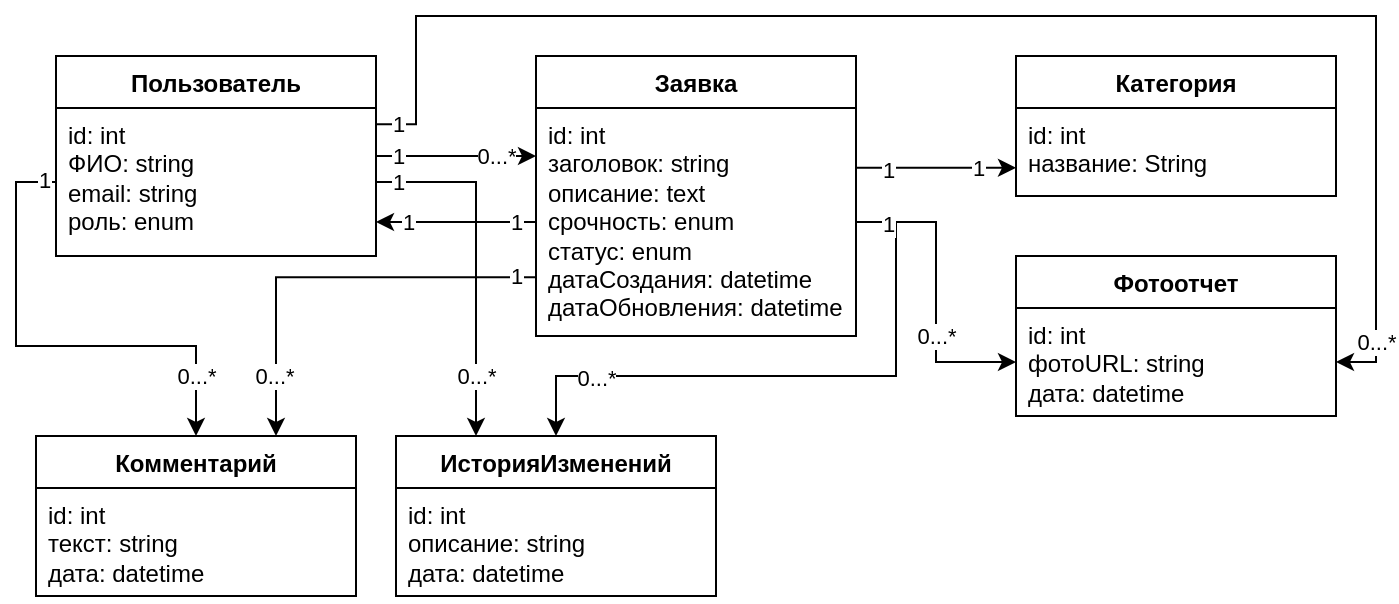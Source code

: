 <mxfile version="26.2.13">
  <diagram name="Страница — 1" id="A_yCoXrLZeD3sIRPQnrd">
    <mxGraphModel dx="720" dy="397" grid="1" gridSize="10" guides="1" tooltips="1" connect="1" arrows="1" fold="1" page="1" pageScale="1" pageWidth="827" pageHeight="1169" math="0" shadow="0">
      <root>
        <mxCell id="0" />
        <mxCell id="1" parent="0" />
        <mxCell id="D8TYEXM2uY8Epjha6PhA-8" value="" style="edgeStyle=orthogonalEdgeStyle;rounded=0;orthogonalLoop=1;jettySize=auto;html=1;" edge="1" parent="1" source="D8TYEXM2uY8Epjha6PhA-1" target="D8TYEXM2uY8Epjha6PhA-6">
          <mxGeometry relative="1" as="geometry">
            <Array as="points">
              <mxPoint x="240" y="210" />
              <mxPoint x="240" y="210" />
            </Array>
          </mxGeometry>
        </mxCell>
        <mxCell id="D8TYEXM2uY8Epjha6PhA-9" value="1" style="edgeLabel;html=1;align=center;verticalAlign=middle;resizable=0;points=[];" vertex="1" connectable="0" parent="D8TYEXM2uY8Epjha6PhA-8">
          <mxGeometry x="-0.888" relative="1" as="geometry">
            <mxPoint x="6" as="offset" />
          </mxGeometry>
        </mxCell>
        <mxCell id="D8TYEXM2uY8Epjha6PhA-10" value="0...*" style="edgeLabel;html=1;align=center;verticalAlign=middle;resizable=0;points=[];" vertex="1" connectable="0" parent="D8TYEXM2uY8Epjha6PhA-8">
          <mxGeometry x="0.674" relative="1" as="geometry">
            <mxPoint x="-7" as="offset" />
          </mxGeometry>
        </mxCell>
        <mxCell id="D8TYEXM2uY8Epjha6PhA-1" value="Пользователь" style="swimlane;fontStyle=1;align=center;verticalAlign=top;childLayout=stackLayout;horizontal=1;startSize=26;horizontalStack=0;resizeParent=1;resizeParentMax=0;resizeLast=0;collapsible=1;marginBottom=0;whiteSpace=wrap;html=1;" vertex="1" parent="1">
          <mxGeometry x="40" y="160" width="160" height="100" as="geometry" />
        </mxCell>
        <mxCell id="D8TYEXM2uY8Epjha6PhA-2" value="id: int&lt;div&gt;ФИО: string&lt;/div&gt;&lt;div&gt;email: string&lt;/div&gt;&lt;div&gt;роль: enum&lt;/div&gt;" style="text;strokeColor=none;fillColor=none;align=left;verticalAlign=top;spacingLeft=4;spacingRight=4;overflow=hidden;rotatable=0;points=[[0,0.5],[1,0.5]];portConstraint=eastwest;whiteSpace=wrap;html=1;" vertex="1" parent="D8TYEXM2uY8Epjha6PhA-1">
          <mxGeometry y="26" width="160" height="74" as="geometry" />
        </mxCell>
        <mxCell id="D8TYEXM2uY8Epjha6PhA-17" value="" style="edgeStyle=orthogonalEdgeStyle;rounded=0;orthogonalLoop=1;jettySize=auto;html=1;exitX=1;exitY=0.262;exitDx=0;exitDy=0;exitPerimeter=0;" edge="1" parent="1" source="D8TYEXM2uY8Epjha6PhA-7" target="D8TYEXM2uY8Epjha6PhA-15">
          <mxGeometry relative="1" as="geometry">
            <Array as="points">
              <mxPoint x="500" y="216" />
              <mxPoint x="500" y="216" />
            </Array>
          </mxGeometry>
        </mxCell>
        <mxCell id="D8TYEXM2uY8Epjha6PhA-18" value="1" style="edgeLabel;html=1;align=center;verticalAlign=middle;resizable=0;points=[];" vertex="1" connectable="0" parent="D8TYEXM2uY8Epjha6PhA-17">
          <mxGeometry x="-0.805" y="-1" relative="1" as="geometry">
            <mxPoint x="8" as="offset" />
          </mxGeometry>
        </mxCell>
        <mxCell id="D8TYEXM2uY8Epjha6PhA-52" value="1" style="edgeLabel;html=1;align=center;verticalAlign=middle;resizable=0;points=[];" vertex="1" connectable="0" parent="D8TYEXM2uY8Epjha6PhA-17">
          <mxGeometry x="0.622" relative="1" as="geometry">
            <mxPoint x="-4" as="offset" />
          </mxGeometry>
        </mxCell>
        <mxCell id="D8TYEXM2uY8Epjha6PhA-6" value="Заявка" style="swimlane;fontStyle=1;align=center;verticalAlign=top;childLayout=stackLayout;horizontal=1;startSize=26;horizontalStack=0;resizeParent=1;resizeParentMax=0;resizeLast=0;collapsible=1;marginBottom=0;whiteSpace=wrap;html=1;" vertex="1" parent="1">
          <mxGeometry x="280" y="160" width="160" height="140" as="geometry" />
        </mxCell>
        <mxCell id="D8TYEXM2uY8Epjha6PhA-15" value="Категория" style="swimlane;fontStyle=1;align=center;verticalAlign=top;childLayout=stackLayout;horizontal=1;startSize=26;horizontalStack=0;resizeParent=1;resizeParentMax=0;resizeLast=0;collapsible=1;marginBottom=0;whiteSpace=wrap;html=1;" vertex="1" parent="1">
          <mxGeometry x="520" y="160" width="160" height="70" as="geometry" />
        </mxCell>
        <mxCell id="D8TYEXM2uY8Epjha6PhA-16" value="id: int&lt;div&gt;название: String&lt;/div&gt;" style="text;strokeColor=none;fillColor=none;align=left;verticalAlign=top;spacingLeft=4;spacingRight=4;overflow=hidden;rotatable=0;points=[[0,0.5],[1,0.5]];portConstraint=eastwest;whiteSpace=wrap;html=1;" vertex="1" parent="D8TYEXM2uY8Epjha6PhA-15">
          <mxGeometry y="26" width="160" height="44" as="geometry" />
        </mxCell>
        <mxCell id="D8TYEXM2uY8Epjha6PhA-25" value="Фотоотчет" style="swimlane;fontStyle=1;align=center;verticalAlign=top;childLayout=stackLayout;horizontal=1;startSize=26;horizontalStack=0;resizeParent=1;resizeParentMax=0;resizeLast=0;collapsible=1;marginBottom=0;whiteSpace=wrap;html=1;" vertex="1" parent="1">
          <mxGeometry x="520" y="260" width="160" height="80" as="geometry" />
        </mxCell>
        <mxCell id="D8TYEXM2uY8Epjha6PhA-26" value="id: int&lt;div&gt;фотоURL: string&lt;/div&gt;&lt;div&gt;дата: datetime&lt;/div&gt;" style="text;strokeColor=none;fillColor=none;align=left;verticalAlign=top;spacingLeft=4;spacingRight=4;overflow=hidden;rotatable=0;points=[[0,0.5],[1,0.5]];portConstraint=eastwest;whiteSpace=wrap;html=1;" vertex="1" parent="D8TYEXM2uY8Epjha6PhA-25">
          <mxGeometry y="26" width="160" height="54" as="geometry" />
        </mxCell>
        <mxCell id="D8TYEXM2uY8Epjha6PhA-27" value="Комментарий" style="swimlane;fontStyle=1;align=center;verticalAlign=top;childLayout=stackLayout;horizontal=1;startSize=26;horizontalStack=0;resizeParent=1;resizeParentMax=0;resizeLast=0;collapsible=1;marginBottom=0;whiteSpace=wrap;html=1;" vertex="1" parent="1">
          <mxGeometry x="30" y="350" width="160" height="80" as="geometry" />
        </mxCell>
        <mxCell id="D8TYEXM2uY8Epjha6PhA-28" value="id: int&lt;div&gt;текст: string&lt;/div&gt;&lt;div&gt;дата: datetime&lt;/div&gt;" style="text;strokeColor=none;fillColor=none;align=left;verticalAlign=top;spacingLeft=4;spacingRight=4;overflow=hidden;rotatable=0;points=[[0,0.5],[1,0.5]];portConstraint=eastwest;whiteSpace=wrap;html=1;" vertex="1" parent="D8TYEXM2uY8Epjha6PhA-27">
          <mxGeometry y="26" width="160" height="54" as="geometry" />
        </mxCell>
        <mxCell id="D8TYEXM2uY8Epjha6PhA-29" value="ИсторияИзменений" style="swimlane;fontStyle=1;align=center;verticalAlign=top;childLayout=stackLayout;horizontal=1;startSize=26;horizontalStack=0;resizeParent=1;resizeParentMax=0;resizeLast=0;collapsible=1;marginBottom=0;whiteSpace=wrap;html=1;" vertex="1" parent="1">
          <mxGeometry x="210" y="350" width="160" height="80" as="geometry" />
        </mxCell>
        <mxCell id="D8TYEXM2uY8Epjha6PhA-30" value="id: int&lt;div&gt;описание: string&lt;/div&gt;&lt;div&gt;дата: datetime&lt;/div&gt;" style="text;strokeColor=none;fillColor=none;align=left;verticalAlign=top;spacingLeft=4;spacingRight=4;overflow=hidden;rotatable=0;points=[[0,0.5],[1,0.5]];portConstraint=eastwest;whiteSpace=wrap;html=1;" vertex="1" parent="D8TYEXM2uY8Epjha6PhA-29">
          <mxGeometry y="26" width="160" height="54" as="geometry" />
        </mxCell>
        <mxCell id="D8TYEXM2uY8Epjha6PhA-31" style="edgeStyle=orthogonalEdgeStyle;rounded=0;orthogonalLoop=1;jettySize=auto;html=1;exitX=1;exitY=0.5;exitDx=0;exitDy=0;entryX=0;entryY=0.5;entryDx=0;entryDy=0;" edge="1" parent="1" source="D8TYEXM2uY8Epjha6PhA-7" target="D8TYEXM2uY8Epjha6PhA-26">
          <mxGeometry relative="1" as="geometry" />
        </mxCell>
        <mxCell id="D8TYEXM2uY8Epjha6PhA-33" value="0...*" style="edgeLabel;html=1;align=center;verticalAlign=middle;resizable=0;points=[];" vertex="1" connectable="0" parent="D8TYEXM2uY8Epjha6PhA-31">
          <mxGeometry x="0.757" relative="1" as="geometry">
            <mxPoint x="-22" y="-13" as="offset" />
          </mxGeometry>
        </mxCell>
        <mxCell id="D8TYEXM2uY8Epjha6PhA-34" style="edgeStyle=orthogonalEdgeStyle;rounded=0;orthogonalLoop=1;jettySize=auto;html=1;exitX=0.002;exitY=0.742;exitDx=0;exitDy=0;entryX=0.75;entryY=0;entryDx=0;entryDy=0;exitPerimeter=0;" edge="1" parent="1" source="D8TYEXM2uY8Epjha6PhA-7" target="D8TYEXM2uY8Epjha6PhA-27">
          <mxGeometry relative="1" as="geometry">
            <Array as="points">
              <mxPoint x="150" y="271" />
            </Array>
          </mxGeometry>
        </mxCell>
        <mxCell id="D8TYEXM2uY8Epjha6PhA-35" value="1" style="edgeLabel;html=1;align=center;verticalAlign=middle;resizable=0;points=[];" vertex="1" connectable="0" parent="D8TYEXM2uY8Epjha6PhA-34">
          <mxGeometry x="-0.878" y="-1" relative="1" as="geometry">
            <mxPoint x="2" as="offset" />
          </mxGeometry>
        </mxCell>
        <mxCell id="D8TYEXM2uY8Epjha6PhA-36" value="0...*" style="edgeLabel;html=1;align=center;verticalAlign=middle;resizable=0;points=[];" vertex="1" connectable="0" parent="D8TYEXM2uY8Epjha6PhA-34">
          <mxGeometry x="0.751" y="-1" relative="1" as="geometry">
            <mxPoint y="-4" as="offset" />
          </mxGeometry>
        </mxCell>
        <mxCell id="D8TYEXM2uY8Epjha6PhA-37" style="edgeStyle=orthogonalEdgeStyle;rounded=0;orthogonalLoop=1;jettySize=auto;html=1;exitX=1;exitY=0.5;exitDx=0;exitDy=0;entryX=0.5;entryY=0;entryDx=0;entryDy=0;" edge="1" parent="1" source="D8TYEXM2uY8Epjha6PhA-7" target="D8TYEXM2uY8Epjha6PhA-29">
          <mxGeometry relative="1" as="geometry">
            <Array as="points">
              <mxPoint x="460" y="243" />
              <mxPoint x="460" y="320" />
              <mxPoint x="290" y="320" />
            </Array>
          </mxGeometry>
        </mxCell>
        <mxCell id="D8TYEXM2uY8Epjha6PhA-41" value="0...*" style="edgeLabel;html=1;align=center;verticalAlign=middle;resizable=0;points=[];" vertex="1" connectable="0" parent="D8TYEXM2uY8Epjha6PhA-37">
          <mxGeometry x="0.849" relative="1" as="geometry">
            <mxPoint x="20" y="-7" as="offset" />
          </mxGeometry>
        </mxCell>
        <mxCell id="D8TYEXM2uY8Epjha6PhA-42" value="1" style="edgeLabel;html=1;align=center;verticalAlign=middle;resizable=0;points=[];" vertex="1" connectable="0" parent="D8TYEXM2uY8Epjha6PhA-37">
          <mxGeometry x="-0.892" y="-1" relative="1" as="geometry">
            <mxPoint as="offset" />
          </mxGeometry>
        </mxCell>
        <mxCell id="D8TYEXM2uY8Epjha6PhA-7" value="id: int&lt;div&gt;заголовок: string&lt;/div&gt;&lt;div&gt;описание: text&lt;/div&gt;&lt;div&gt;срочность: enum&lt;/div&gt;&lt;div&gt;статус: enum&lt;/div&gt;&lt;div&gt;датаСоздания: datetime&lt;/div&gt;&lt;div&gt;датаОбновления: datetime&lt;/div&gt;&lt;div&gt;&lt;span style=&quot;color: rgba(0, 0, 0, 0); font-family: monospace; font-size: 0px; text-wrap-mode: nowrap;&quot;&gt;%3CmxGraphModel%3E%3Croot%3E%3CmxCell%20id%3D%220%22%2F%3E%3CmxCell%20id%3D%221%22%20parent%3D%220%22%2F%3E%3CmxCell%20id%3D%222%22%20value%3D%22%D0%A4%D0%BE%D1%82%D0%BE%D0%BE%D1%82%D1%87%D0%B5%D1%82%22%20style%3D%22swimlane%3BfontStyle%3D1%3Balign%3Dcenter%3BverticalAlign%3Dtop%3BchildLayout%3DstackLayout%3Bhorizontal%3D1%3BstartSize%3D26%3BhorizontalStack%3D0%3BresizeParent%3D1%3BresizeParentMax%3D0%3BresizeLast%3D0%3Bcollapsible%3D1%3BmarginBottom%3D0%3BwhiteSpace%3Dwrap%3Bhtml%3D1%3B%22%20vertex%3D%221%22%20parent%3D%221%22%3E%3CmxGeometry%20x%3D%22520%22%20y%3D%22260%22%20width%3D%22160%22%20height%3D%2280%22%20as%3D%22geometry%22%2F%3E%3C%2FmxCell%3E%3CmxCell%20id%3D%223%22%20value%3D%22id%3A%20int%26lt%3Bdiv%26gt%3B%D1%84%D0%BE%D1%82%D0%BEURL%3A%20string%26lt%3B%2Fdiv%26gt%3B%26lt%3Bdiv%26gt%3B%D0%B4%D0%B0%D1%82%D0%B0%3A%20datetime%26lt%3B%2Fdiv%26gt%3B%22%20style%3D%22text%3BstrokeColor%3Dnone%3BfillColor%3Dnone%3Balign%3Dleft%3BverticalAlign%3Dtop%3BspacingLeft%3D4%3BspacingRight%3D4%3Boverflow%3Dhidden%3Brotatable%3D0%3Bpoints%3D%5B%5B0%2C0.5%5D%2C%5B1%2C0.5%5D%5D%3BportConstraint%3Deastwest%3BwhiteSpace%3Dwrap%3Bhtml%3D1%3B%22%20vertex%3D%221%22%20parent%3D%222%22%3E%3CmxGeometry%20y%3D%2226%22%20width%3D%22160%22%20height%3D%2254%22%20as%3D%22geometry%22%2F%3E%3C%2FmxCell%3E%3C%2Froot%3E%3C%2FmxGraphModel%3E&lt;/span&gt;&lt;/div&gt;" style="text;strokeColor=none;fillColor=none;align=left;verticalAlign=top;spacingLeft=4;spacingRight=4;overflow=hidden;rotatable=0;points=[[0,0.5],[1,0.5]];portConstraint=eastwest;whiteSpace=wrap;html=1;" vertex="1" parent="1">
          <mxGeometry x="280" y="186" width="160" height="114" as="geometry" />
        </mxCell>
        <mxCell id="D8TYEXM2uY8Epjha6PhA-38" style="edgeStyle=orthogonalEdgeStyle;rounded=0;orthogonalLoop=1;jettySize=auto;html=1;exitX=0;exitY=0.5;exitDx=0;exitDy=0;entryX=0.5;entryY=0;entryDx=0;entryDy=0;" edge="1" parent="1" source="D8TYEXM2uY8Epjha6PhA-2" target="D8TYEXM2uY8Epjha6PhA-27">
          <mxGeometry relative="1" as="geometry" />
        </mxCell>
        <mxCell id="D8TYEXM2uY8Epjha6PhA-39" value="0...*" style="edgeLabel;html=1;align=center;verticalAlign=middle;resizable=0;points=[];" vertex="1" connectable="0" parent="D8TYEXM2uY8Epjha6PhA-38">
          <mxGeometry x="0.913" relative="1" as="geometry">
            <mxPoint y="-20" as="offset" />
          </mxGeometry>
        </mxCell>
        <mxCell id="D8TYEXM2uY8Epjha6PhA-40" value="1" style="edgeLabel;html=1;align=center;verticalAlign=middle;resizable=0;points=[];" vertex="1" connectable="0" parent="D8TYEXM2uY8Epjha6PhA-38">
          <mxGeometry x="-0.951" y="-1" relative="1" as="geometry">
            <mxPoint as="offset" />
          </mxGeometry>
        </mxCell>
        <mxCell id="D8TYEXM2uY8Epjha6PhA-43" style="edgeStyle=orthogonalEdgeStyle;rounded=0;orthogonalLoop=1;jettySize=auto;html=1;exitX=1;exitY=0.5;exitDx=0;exitDy=0;entryX=0.25;entryY=0;entryDx=0;entryDy=0;" edge="1" parent="1" source="D8TYEXM2uY8Epjha6PhA-2" target="D8TYEXM2uY8Epjha6PhA-29">
          <mxGeometry relative="1" as="geometry" />
        </mxCell>
        <mxCell id="D8TYEXM2uY8Epjha6PhA-44" value="0...*" style="edgeLabel;html=1;align=center;verticalAlign=middle;resizable=0;points=[];" vertex="1" connectable="0" parent="D8TYEXM2uY8Epjha6PhA-43">
          <mxGeometry x="0.769" relative="1" as="geometry">
            <mxPoint y="-10" as="offset" />
          </mxGeometry>
        </mxCell>
        <mxCell id="D8TYEXM2uY8Epjha6PhA-45" value="1" style="edgeLabel;html=1;align=center;verticalAlign=middle;resizable=0;points=[];" vertex="1" connectable="0" parent="D8TYEXM2uY8Epjha6PhA-43">
          <mxGeometry x="-0.94" relative="1" as="geometry">
            <mxPoint x="5" as="offset" />
          </mxGeometry>
        </mxCell>
        <mxCell id="D8TYEXM2uY8Epjha6PhA-46" style="edgeStyle=orthogonalEdgeStyle;rounded=0;orthogonalLoop=1;jettySize=auto;html=1;exitX=0.997;exitY=0.11;exitDx=0;exitDy=0;entryX=1;entryY=0.5;entryDx=0;entryDy=0;exitPerimeter=0;" edge="1" parent="1" source="D8TYEXM2uY8Epjha6PhA-2" target="D8TYEXM2uY8Epjha6PhA-26">
          <mxGeometry relative="1" as="geometry">
            <mxPoint x="240" y="130" as="sourcePoint" />
            <Array as="points">
              <mxPoint x="220" y="194" />
              <mxPoint x="220" y="140" />
              <mxPoint x="700" y="140" />
              <mxPoint x="700" y="313" />
            </Array>
          </mxGeometry>
        </mxCell>
        <mxCell id="D8TYEXM2uY8Epjha6PhA-47" value="1" style="edgeLabel;html=1;align=center;verticalAlign=middle;resizable=0;points=[];" vertex="1" connectable="0" parent="D8TYEXM2uY8Epjha6PhA-46">
          <mxGeometry x="-0.984" relative="1" as="geometry">
            <mxPoint x="5" as="offset" />
          </mxGeometry>
        </mxCell>
        <mxCell id="D8TYEXM2uY8Epjha6PhA-48" value="0...*" style="edgeLabel;html=1;align=center;verticalAlign=middle;resizable=0;points=[];" vertex="1" connectable="0" parent="D8TYEXM2uY8Epjha6PhA-46">
          <mxGeometry x="0.918" relative="1" as="geometry">
            <mxPoint as="offset" />
          </mxGeometry>
        </mxCell>
        <mxCell id="D8TYEXM2uY8Epjha6PhA-49" style="edgeStyle=orthogonalEdgeStyle;rounded=0;orthogonalLoop=1;jettySize=auto;html=1;exitX=0;exitY=0.5;exitDx=0;exitDy=0;" edge="1" parent="1" source="D8TYEXM2uY8Epjha6PhA-7">
          <mxGeometry relative="1" as="geometry">
            <mxPoint x="200" y="243" as="targetPoint" />
          </mxGeometry>
        </mxCell>
        <mxCell id="D8TYEXM2uY8Epjha6PhA-50" value="1" style="edgeLabel;html=1;align=center;verticalAlign=middle;resizable=0;points=[];" vertex="1" connectable="0" parent="D8TYEXM2uY8Epjha6PhA-49">
          <mxGeometry x="-0.869" relative="1" as="geometry">
            <mxPoint x="-5" as="offset" />
          </mxGeometry>
        </mxCell>
        <mxCell id="D8TYEXM2uY8Epjha6PhA-51" value="1" style="edgeLabel;html=1;align=center;verticalAlign=middle;resizable=0;points=[];" vertex="1" connectable="0" parent="D8TYEXM2uY8Epjha6PhA-49">
          <mxGeometry x="0.618" relative="1" as="geometry">
            <mxPoint as="offset" />
          </mxGeometry>
        </mxCell>
      </root>
    </mxGraphModel>
  </diagram>
</mxfile>

